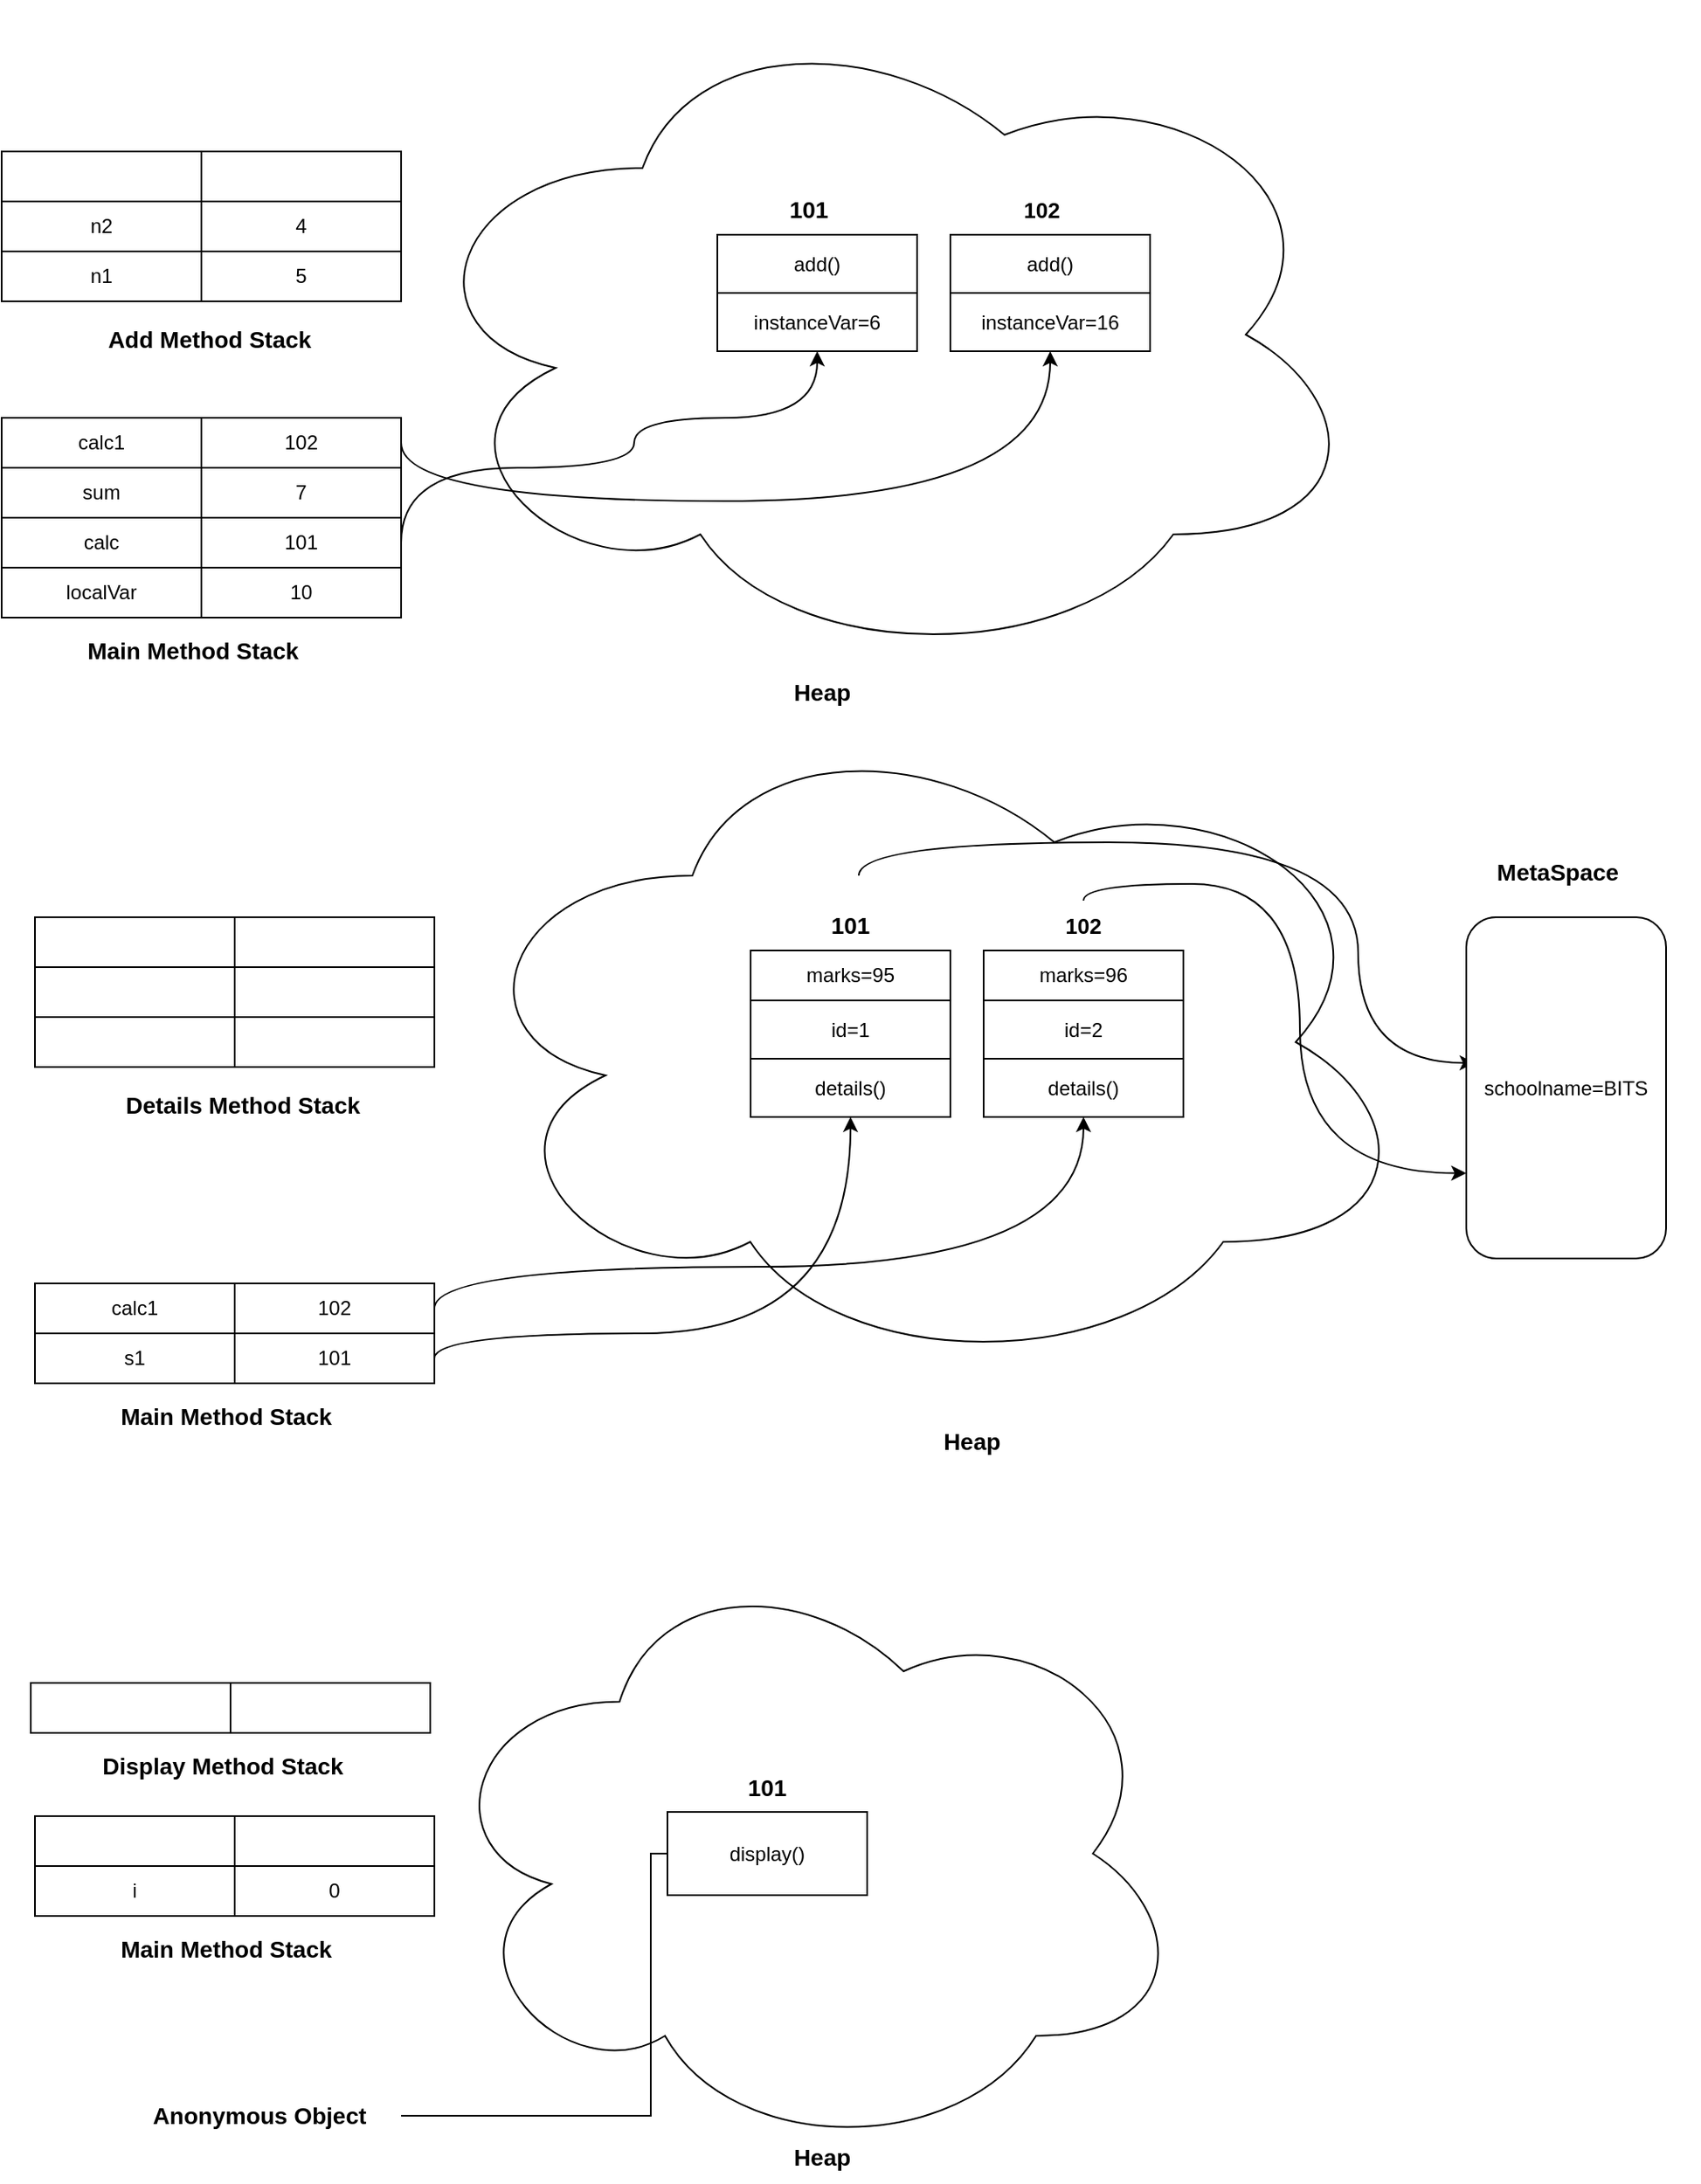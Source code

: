 <mxfile version="24.7.7">
  <diagram name="Page-1" id="pKoCIBb4wa4C_yvusNCz">
    <mxGraphModel dx="1235" dy="614" grid="1" gridSize="10" guides="1" tooltips="1" connect="1" arrows="1" fold="1" page="1" pageScale="1" pageWidth="850" pageHeight="1100" math="0" shadow="0">
      <root>
        <mxCell id="0" />
        <mxCell id="1" style="" parent="0" />
        <mxCell id="l0XXXu_YX6A5Vpxv8jNm-2" value="sum" style="rounded=0;whiteSpace=wrap;html=1;" parent="1" vertex="1">
          <mxGeometry x="150" y="360" width="120" height="30" as="geometry" />
        </mxCell>
        <mxCell id="l0XXXu_YX6A5Vpxv8jNm-3" value="calc" style="rounded=0;whiteSpace=wrap;html=1;" parent="1" vertex="1">
          <mxGeometry x="150" y="390" width="120" height="30" as="geometry" />
        </mxCell>
        <mxCell id="l0XXXu_YX6A5Vpxv8jNm-4" value="localVar" style="rounded=0;whiteSpace=wrap;html=1;" parent="1" vertex="1">
          <mxGeometry x="150" y="420" width="120" height="30" as="geometry" />
        </mxCell>
        <mxCell id="l0XXXu_YX6A5Vpxv8jNm-5" value="Main Method Stack" style="text;html=1;align=center;verticalAlign=middle;whiteSpace=wrap;rounded=0;fontStyle=1;fontSize=14;" parent="1" vertex="1">
          <mxGeometry x="180" y="450" width="170" height="40" as="geometry" />
        </mxCell>
        <mxCell id="l0XXXu_YX6A5Vpxv8jNm-8" value="7" style="rounded=0;whiteSpace=wrap;html=1;" parent="1" vertex="1">
          <mxGeometry x="270" y="360" width="120" height="30" as="geometry" />
        </mxCell>
        <mxCell id="l0XXXu_YX6A5Vpxv8jNm-31" style="edgeStyle=orthogonalEdgeStyle;rounded=0;orthogonalLoop=1;jettySize=auto;html=1;entryX=0.5;entryY=1;entryDx=0;entryDy=0;curved=1;entryPerimeter=0;exitX=1;exitY=0.5;exitDx=0;exitDy=0;" parent="1" source="l0XXXu_YX6A5Vpxv8jNm-9" target="l0XXXu_YX6A5Vpxv8jNm-29" edge="1">
          <mxGeometry relative="1" as="geometry">
            <Array as="points">
              <mxPoint x="390" y="360" />
              <mxPoint x="530" y="360" />
              <mxPoint x="530" y="330" />
              <mxPoint x="640" y="330" />
            </Array>
          </mxGeometry>
        </mxCell>
        <mxCell id="l0XXXu_YX6A5Vpxv8jNm-9" value="101" style="rounded=0;whiteSpace=wrap;html=1;" parent="1" vertex="1">
          <mxGeometry x="270" y="390" width="120" height="30" as="geometry" />
        </mxCell>
        <mxCell id="l0XXXu_YX6A5Vpxv8jNm-10" value="10" style="rounded=0;whiteSpace=wrap;html=1;" parent="1" vertex="1">
          <mxGeometry x="270" y="420" width="120" height="30" as="geometry" />
        </mxCell>
        <mxCell id="l0XXXu_YX6A5Vpxv8jNm-11" value="" style="ellipse;shape=cloud;whiteSpace=wrap;html=1;labelBackgroundColor=none;fillColor=none;" parent="1" vertex="1">
          <mxGeometry x="390" y="80" width="580" height="400" as="geometry" />
        </mxCell>
        <mxCell id="l0XXXu_YX6A5Vpxv8jNm-12" value="Heap&amp;nbsp;" style="text;html=1;align=center;verticalAlign=middle;whiteSpace=wrap;rounded=0;fontStyle=1;fontSize=14;" parent="1" vertex="1">
          <mxGeometry x="560" y="480" width="170" height="30" as="geometry" />
        </mxCell>
        <mxCell id="l0XXXu_YX6A5Vpxv8jNm-20" value="" style="rounded=0;whiteSpace=wrap;html=1;" parent="1" vertex="1">
          <mxGeometry x="150" y="170" width="120" height="30" as="geometry" />
        </mxCell>
        <mxCell id="l0XXXu_YX6A5Vpxv8jNm-21" value="n2" style="rounded=0;whiteSpace=wrap;html=1;" parent="1" vertex="1">
          <mxGeometry x="150" y="200" width="120" height="30" as="geometry" />
        </mxCell>
        <mxCell id="l0XXXu_YX6A5Vpxv8jNm-22" value="n1" style="rounded=0;whiteSpace=wrap;html=1;" parent="1" vertex="1">
          <mxGeometry x="150" y="230" width="120" height="30" as="geometry" />
        </mxCell>
        <mxCell id="l0XXXu_YX6A5Vpxv8jNm-23" value="Add Method Stack" style="text;html=1;align=center;verticalAlign=middle;whiteSpace=wrap;rounded=0;fontStyle=1;fontSize=14;" parent="1" vertex="1">
          <mxGeometry x="190" y="265" width="170" height="35" as="geometry" />
        </mxCell>
        <mxCell id="l0XXXu_YX6A5Vpxv8jNm-24" value="" style="rounded=0;whiteSpace=wrap;html=1;" parent="1" vertex="1">
          <mxGeometry x="270" y="170" width="120" height="30" as="geometry" />
        </mxCell>
        <mxCell id="l0XXXu_YX6A5Vpxv8jNm-25" value="4" style="rounded=0;whiteSpace=wrap;html=1;" parent="1" vertex="1">
          <mxGeometry x="270" y="200" width="120" height="30" as="geometry" />
        </mxCell>
        <mxCell id="l0XXXu_YX6A5Vpxv8jNm-26" value="5" style="rounded=0;whiteSpace=wrap;html=1;" parent="1" vertex="1">
          <mxGeometry x="270" y="230" width="120" height="30" as="geometry" />
        </mxCell>
        <mxCell id="l0XXXu_YX6A5Vpxv8jNm-28" value="add()" style="rounded=0;whiteSpace=wrap;html=1;" parent="1" vertex="1">
          <mxGeometry x="580" y="220" width="120" height="35" as="geometry" />
        </mxCell>
        <mxCell id="l0XXXu_YX6A5Vpxv8jNm-29" value="instanceVar=6" style="rounded=0;whiteSpace=wrap;html=1;" parent="1" vertex="1">
          <mxGeometry x="580" y="255" width="120" height="35" as="geometry" />
        </mxCell>
        <mxCell id="l0XXXu_YX6A5Vpxv8jNm-30" value="&lt;b&gt;&lt;font style=&quot;font-size: 14px;&quot;&gt;101&lt;/font&gt;&lt;/b&gt;" style="text;html=1;align=center;verticalAlign=middle;whiteSpace=wrap;rounded=0;" parent="1" vertex="1">
          <mxGeometry x="605" y="190" width="60" height="30" as="geometry" />
        </mxCell>
        <mxCell id="l0XXXu_YX6A5Vpxv8jNm-38" value="add()" style="rounded=0;whiteSpace=wrap;html=1;" parent="1" vertex="1">
          <mxGeometry x="720" y="220" width="120" height="35" as="geometry" />
        </mxCell>
        <mxCell id="l0XXXu_YX6A5Vpxv8jNm-39" value="instanceVar=16" style="rounded=0;whiteSpace=wrap;html=1;" parent="1" vertex="1">
          <mxGeometry x="720" y="255" width="120" height="35" as="geometry" />
        </mxCell>
        <mxCell id="l0XXXu_YX6A5Vpxv8jNm-40" value="102" style="text;html=1;align=center;verticalAlign=middle;whiteSpace=wrap;rounded=0;fontStyle=1;fontSize=13;" parent="1" vertex="1">
          <mxGeometry x="745" y="190" width="60" height="30" as="geometry" />
        </mxCell>
        <mxCell id="l0XXXu_YX6A5Vpxv8jNm-41" value="calc1" style="rounded=0;whiteSpace=wrap;html=1;" parent="1" vertex="1">
          <mxGeometry x="150" y="330" width="120" height="30" as="geometry" />
        </mxCell>
        <mxCell id="l0XXXu_YX6A5Vpxv8jNm-43" style="edgeStyle=orthogonalEdgeStyle;rounded=0;orthogonalLoop=1;jettySize=auto;html=1;entryX=0.5;entryY=1;entryDx=0;entryDy=0;curved=1;exitX=1;exitY=0.5;exitDx=0;exitDy=0;" parent="1" source="l0XXXu_YX6A5Vpxv8jNm-42" target="l0XXXu_YX6A5Vpxv8jNm-39" edge="1">
          <mxGeometry relative="1" as="geometry">
            <Array as="points">
              <mxPoint x="390" y="380" />
              <mxPoint x="780" y="380" />
            </Array>
          </mxGeometry>
        </mxCell>
        <mxCell id="l0XXXu_YX6A5Vpxv8jNm-42" value="102" style="rounded=0;whiteSpace=wrap;html=1;" parent="1" vertex="1">
          <mxGeometry x="270" y="330" width="120" height="30" as="geometry" />
        </mxCell>
        <mxCell id="l0XXXu_YX6A5Vpxv8jNm-46" value="s1" style="rounded=0;whiteSpace=wrap;html=1;" parent="1" vertex="1">
          <mxGeometry x="170" y="880" width="120" height="30" as="geometry" />
        </mxCell>
        <mxCell id="l0XXXu_YX6A5Vpxv8jNm-47" value="Main Method Stack" style="text;html=1;align=center;verticalAlign=middle;whiteSpace=wrap;rounded=0;fontStyle=1;fontSize=14;" parent="1" vertex="1">
          <mxGeometry x="200" y="910" width="170" height="40" as="geometry" />
        </mxCell>
        <mxCell id="l0XXXu_YX6A5Vpxv8jNm-49" style="edgeStyle=orthogonalEdgeStyle;rounded=0;orthogonalLoop=1;jettySize=auto;html=1;entryX=0.5;entryY=1;entryDx=0;entryDy=0;curved=1;entryPerimeter=0;exitX=1;exitY=0.5;exitDx=0;exitDy=0;" parent="1" source="l0XXXu_YX6A5Vpxv8jNm-51" target="l0XXXu_YX6A5Vpxv8jNm-61" edge="1">
          <mxGeometry relative="1" as="geometry">
            <Array as="points">
              <mxPoint x="410" y="880" />
              <mxPoint x="660" y="880" />
            </Array>
            <mxPoint x="410" y="865" as="sourcePoint" />
          </mxGeometry>
        </mxCell>
        <mxCell id="l0XXXu_YX6A5Vpxv8jNm-51" value="101" style="rounded=0;whiteSpace=wrap;html=1;" parent="1" vertex="1">
          <mxGeometry x="290" y="880" width="120" height="30" as="geometry" />
        </mxCell>
        <mxCell id="l0XXXu_YX6A5Vpxv8jNm-52" value="Heap&amp;nbsp;" style="text;html=1;align=center;verticalAlign=middle;whiteSpace=wrap;rounded=0;fontStyle=1;fontSize=14;" parent="1" vertex="1">
          <mxGeometry x="650" y="930" width="170" height="30" as="geometry" />
        </mxCell>
        <mxCell id="l0XXXu_YX6A5Vpxv8jNm-53" value="" style="rounded=0;whiteSpace=wrap;html=1;" parent="1" vertex="1">
          <mxGeometry x="170" y="630" width="120" height="30" as="geometry" />
        </mxCell>
        <mxCell id="l0XXXu_YX6A5Vpxv8jNm-54" value="" style="rounded=0;whiteSpace=wrap;html=1;" parent="1" vertex="1">
          <mxGeometry x="170" y="660" width="120" height="30" as="geometry" />
        </mxCell>
        <mxCell id="l0XXXu_YX6A5Vpxv8jNm-55" value="" style="rounded=0;whiteSpace=wrap;html=1;" parent="1" vertex="1">
          <mxGeometry x="170" y="690" width="120" height="30" as="geometry" />
        </mxCell>
        <mxCell id="l0XXXu_YX6A5Vpxv8jNm-56" value="Details Method Stack" style="text;html=1;align=center;verticalAlign=middle;whiteSpace=wrap;rounded=0;fontStyle=1;fontSize=14;" parent="1" vertex="1">
          <mxGeometry x="210" y="725" width="170" height="35" as="geometry" />
        </mxCell>
        <mxCell id="l0XXXu_YX6A5Vpxv8jNm-57" value="" style="rounded=0;whiteSpace=wrap;html=1;" parent="1" vertex="1">
          <mxGeometry x="290" y="630" width="120" height="30" as="geometry" />
        </mxCell>
        <mxCell id="l0XXXu_YX6A5Vpxv8jNm-58" value="" style="rounded=0;whiteSpace=wrap;html=1;" parent="1" vertex="1">
          <mxGeometry x="290" y="660" width="120" height="30" as="geometry" />
        </mxCell>
        <mxCell id="l0XXXu_YX6A5Vpxv8jNm-59" value="" style="rounded=0;whiteSpace=wrap;html=1;" parent="1" vertex="1">
          <mxGeometry x="290" y="690" width="120" height="30" as="geometry" />
        </mxCell>
        <mxCell id="l0XXXu_YX6A5Vpxv8jNm-60" value="id=1" style="rounded=0;whiteSpace=wrap;html=1;" parent="1" vertex="1">
          <mxGeometry x="600" y="680" width="120" height="35" as="geometry" />
        </mxCell>
        <mxCell id="l0XXXu_YX6A5Vpxv8jNm-61" value="details()" style="rounded=0;whiteSpace=wrap;html=1;" parent="1" vertex="1">
          <mxGeometry x="600" y="715" width="120" height="35" as="geometry" />
        </mxCell>
        <mxCell id="l0XXXu_YX6A5Vpxv8jNm-75" style="edgeStyle=orthogonalEdgeStyle;rounded=0;orthogonalLoop=1;jettySize=auto;html=1;exitX=0.5;exitY=0;exitDx=0;exitDy=0;entryX=0;entryY=0.5;entryDx=0;entryDy=0;curved=1;" parent="1" edge="1">
          <mxGeometry relative="1" as="geometry">
            <mxPoint x="665" y="605" as="sourcePoint" />
            <mxPoint x="1035" y="717.5" as="targetPoint" />
            <Array as="points">
              <mxPoint x="665" y="585" />
              <mxPoint x="965" y="585" />
              <mxPoint x="965" y="718" />
            </Array>
          </mxGeometry>
        </mxCell>
        <mxCell id="l0XXXu_YX6A5Vpxv8jNm-62" value="&lt;b&gt;&lt;font style=&quot;font-size: 14px;&quot;&gt;101&lt;/font&gt;&lt;/b&gt;" style="text;html=1;align=center;verticalAlign=middle;whiteSpace=wrap;rounded=0;" parent="1" vertex="1">
          <mxGeometry x="630" y="620" width="60" height="30" as="geometry" />
        </mxCell>
        <mxCell id="l0XXXu_YX6A5Vpxv8jNm-63" value="id=2" style="rounded=0;whiteSpace=wrap;html=1;" parent="1" vertex="1">
          <mxGeometry x="740" y="680" width="120" height="35" as="geometry" />
        </mxCell>
        <mxCell id="l0XXXu_YX6A5Vpxv8jNm-64" value="details()" style="rounded=0;whiteSpace=wrap;html=1;" parent="1" vertex="1">
          <mxGeometry x="740" y="715" width="120" height="35" as="geometry" />
        </mxCell>
        <mxCell id="l0XXXu_YX6A5Vpxv8jNm-77" style="edgeStyle=orthogonalEdgeStyle;rounded=0;orthogonalLoop=1;jettySize=auto;html=1;exitX=0.5;exitY=0;exitDx=0;exitDy=0;entryX=0;entryY=0.75;entryDx=0;entryDy=0;curved=1;" parent="1" source="l0XXXu_YX6A5Vpxv8jNm-65" target="l0XXXu_YX6A5Vpxv8jNm-72" edge="1">
          <mxGeometry relative="1" as="geometry">
            <Array as="points">
              <mxPoint x="800" y="610" />
              <mxPoint x="930" y="610" />
              <mxPoint x="930" y="784" />
            </Array>
          </mxGeometry>
        </mxCell>
        <mxCell id="l0XXXu_YX6A5Vpxv8jNm-65" value="102" style="text;html=1;align=center;verticalAlign=middle;whiteSpace=wrap;rounded=0;fontStyle=1;fontSize=13;" parent="1" vertex="1">
          <mxGeometry x="770" y="620" width="60" height="30" as="geometry" />
        </mxCell>
        <mxCell id="l0XXXu_YX6A5Vpxv8jNm-66" value="calc1" style="rounded=0;whiteSpace=wrap;html=1;" parent="1" vertex="1">
          <mxGeometry x="170" y="850" width="120" height="30" as="geometry" />
        </mxCell>
        <mxCell id="l0XXXu_YX6A5Vpxv8jNm-67" style="edgeStyle=orthogonalEdgeStyle;rounded=0;orthogonalLoop=1;jettySize=auto;html=1;entryX=0.5;entryY=1;entryDx=0;entryDy=0;curved=1;exitX=1;exitY=0.5;exitDx=0;exitDy=0;" parent="1" source="l0XXXu_YX6A5Vpxv8jNm-68" target="l0XXXu_YX6A5Vpxv8jNm-64" edge="1">
          <mxGeometry relative="1" as="geometry">
            <Array as="points">
              <mxPoint x="410" y="840" />
              <mxPoint x="800" y="840" />
            </Array>
          </mxGeometry>
        </mxCell>
        <mxCell id="l0XXXu_YX6A5Vpxv8jNm-68" value="102" style="rounded=0;whiteSpace=wrap;html=1;" parent="1" vertex="1">
          <mxGeometry x="290" y="850" width="120" height="30" as="geometry" />
        </mxCell>
        <mxCell id="l0XXXu_YX6A5Vpxv8jNm-69" value="" style="ellipse;shape=cloud;whiteSpace=wrap;html=1;labelBackgroundColor=none;fillColor=none;" parent="1" vertex="1">
          <mxGeometry x="420" y="505" width="580" height="400" as="geometry" />
        </mxCell>
        <mxCell id="l0XXXu_YX6A5Vpxv8jNm-70" value="marks=95" style="rounded=0;whiteSpace=wrap;html=1;" parent="1" vertex="1">
          <mxGeometry x="600" y="650" width="120" height="30" as="geometry" />
        </mxCell>
        <mxCell id="l0XXXu_YX6A5Vpxv8jNm-71" value="marks=96" style="rounded=0;whiteSpace=wrap;html=1;" parent="1" vertex="1">
          <mxGeometry x="740" y="650" width="120" height="30" as="geometry" />
        </mxCell>
        <mxCell id="l0XXXu_YX6A5Vpxv8jNm-72" value="schoolname=BITS" style="rounded=1;whiteSpace=wrap;html=1;" parent="1" vertex="1">
          <mxGeometry x="1030" y="630" width="120" height="205" as="geometry" />
        </mxCell>
        <mxCell id="l0XXXu_YX6A5Vpxv8jNm-73" value="MetaSpace" style="text;html=1;align=center;verticalAlign=middle;whiteSpace=wrap;rounded=0;fontStyle=1;fontSize=14;" parent="1" vertex="1">
          <mxGeometry x="1000" y="585" width="170" height="35" as="geometry" />
        </mxCell>
        <mxCell id="3HEFfXsCce3jdv47LW5A-1" value="i" style="rounded=0;whiteSpace=wrap;html=1;" vertex="1" parent="1">
          <mxGeometry x="170" y="1200" width="120" height="30" as="geometry" />
        </mxCell>
        <mxCell id="3HEFfXsCce3jdv47LW5A-2" value="Main Method Stack" style="text;html=1;align=center;verticalAlign=middle;whiteSpace=wrap;rounded=0;fontStyle=1;fontSize=14;" vertex="1" parent="1">
          <mxGeometry x="200" y="1230" width="170" height="40" as="geometry" />
        </mxCell>
        <mxCell id="3HEFfXsCce3jdv47LW5A-3" value="0" style="rounded=0;whiteSpace=wrap;html=1;" vertex="1" parent="1">
          <mxGeometry x="290" y="1200" width="120" height="30" as="geometry" />
        </mxCell>
        <mxCell id="3HEFfXsCce3jdv47LW5A-4" value="" style="rounded=0;whiteSpace=wrap;html=1;" vertex="1" parent="1">
          <mxGeometry x="170" y="1170" width="120" height="30" as="geometry" />
        </mxCell>
        <mxCell id="3HEFfXsCce3jdv47LW5A-5" value="" style="rounded=0;whiteSpace=wrap;html=1;" vertex="1" parent="1">
          <mxGeometry x="290" y="1170" width="120" height="30" as="geometry" />
        </mxCell>
        <mxCell id="3HEFfXsCce3jdv47LW5A-6" value="" style="ellipse;shape=cloud;whiteSpace=wrap;html=1;labelBackgroundColor=none;fillColor=none;" vertex="1" parent="1">
          <mxGeometry x="407.5" y="1010" width="455" height="365" as="geometry" />
        </mxCell>
        <mxCell id="3HEFfXsCce3jdv47LW5A-8" value="Heap&amp;nbsp;" style="text;html=1;align=center;verticalAlign=middle;whiteSpace=wrap;rounded=0;fontStyle=1;fontSize=14;" vertex="1" parent="1">
          <mxGeometry x="560" y="1360" width="170" height="30" as="geometry" />
        </mxCell>
        <mxCell id="3HEFfXsCce3jdv47LW5A-12" style="edgeStyle=orthogonalEdgeStyle;rounded=0;orthogonalLoop=1;jettySize=auto;html=1;exitX=1;exitY=0.5;exitDx=0;exitDy=0;entryX=1;entryY=0.5;entryDx=0;entryDy=0;" edge="1" parent="1" target="3HEFfXsCce3jdv47LW5A-10">
          <mxGeometry relative="1" as="geometry">
            <mxPoint x="390" y="1350" as="sourcePoint" />
            <Array as="points">
              <mxPoint x="540" y="1350" />
              <mxPoint x="540" y="1192" />
            </Array>
          </mxGeometry>
        </mxCell>
        <mxCell id="3HEFfXsCce3jdv47LW5A-10" value="display()" style="rounded=0;whiteSpace=wrap;html=1;" vertex="1" parent="1">
          <mxGeometry x="550" y="1167.5" width="120" height="50" as="geometry" />
        </mxCell>
        <mxCell id="3HEFfXsCce3jdv47LW5A-11" value="&lt;b&gt;&lt;font style=&quot;font-size: 14px;&quot;&gt;101&lt;/font&gt;&lt;/b&gt;" style="text;html=1;align=center;verticalAlign=middle;whiteSpace=wrap;rounded=0;" vertex="1" parent="1">
          <mxGeometry x="580" y="1137.5" width="60" height="30" as="geometry" />
        </mxCell>
        <mxCell id="3HEFfXsCce3jdv47LW5A-13" value="Anonymous Object" style="text;html=1;align=center;verticalAlign=middle;whiteSpace=wrap;rounded=0;fontStyle=1;fontSize=14;" vertex="1" parent="1">
          <mxGeometry x="220" y="1330" width="170" height="40" as="geometry" />
        </mxCell>
        <mxCell id="3HEFfXsCce3jdv47LW5A-14" value="" style="rounded=0;whiteSpace=wrap;html=1;" vertex="1" parent="1">
          <mxGeometry x="167.5" y="1090" width="120" height="30" as="geometry" />
        </mxCell>
        <mxCell id="3HEFfXsCce3jdv47LW5A-15" value="Display Method Stack" style="text;html=1;align=center;verticalAlign=middle;whiteSpace=wrap;rounded=0;fontStyle=1;fontSize=14;" vertex="1" parent="1">
          <mxGeometry x="197.5" y="1120" width="170" height="40" as="geometry" />
        </mxCell>
        <mxCell id="3HEFfXsCce3jdv47LW5A-16" value="" style="rounded=0;whiteSpace=wrap;html=1;" vertex="1" parent="1">
          <mxGeometry x="287.5" y="1090" width="120" height="30" as="geometry" />
        </mxCell>
      </root>
    </mxGraphModel>
  </diagram>
</mxfile>
